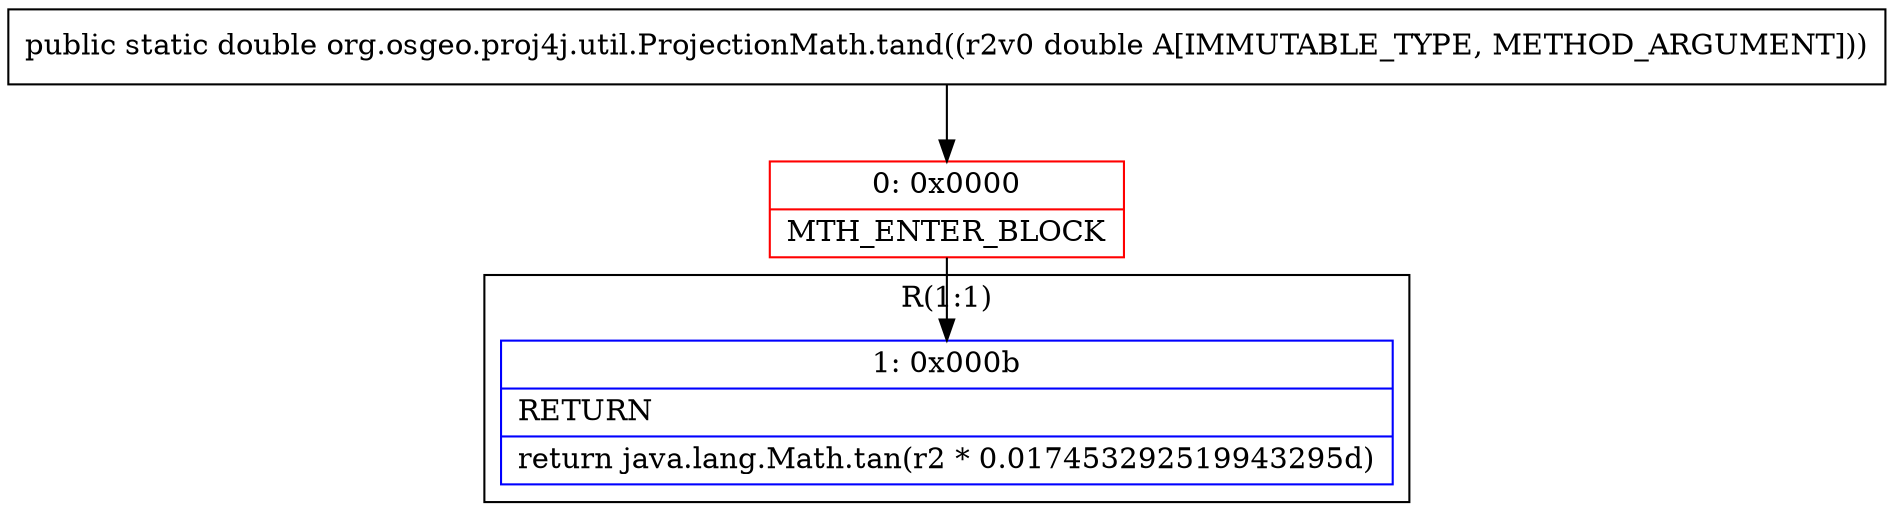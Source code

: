 digraph "CFG fororg.osgeo.proj4j.util.ProjectionMath.tand(D)D" {
subgraph cluster_Region_1663020907 {
label = "R(1:1)";
node [shape=record,color=blue];
Node_1 [shape=record,label="{1\:\ 0x000b|RETURN\l|return java.lang.Math.tan(r2 * 0.017453292519943295d)\l}"];
}
Node_0 [shape=record,color=red,label="{0\:\ 0x0000|MTH_ENTER_BLOCK\l}"];
MethodNode[shape=record,label="{public static double org.osgeo.proj4j.util.ProjectionMath.tand((r2v0 double A[IMMUTABLE_TYPE, METHOD_ARGUMENT])) }"];
MethodNode -> Node_0;
Node_0 -> Node_1;
}

